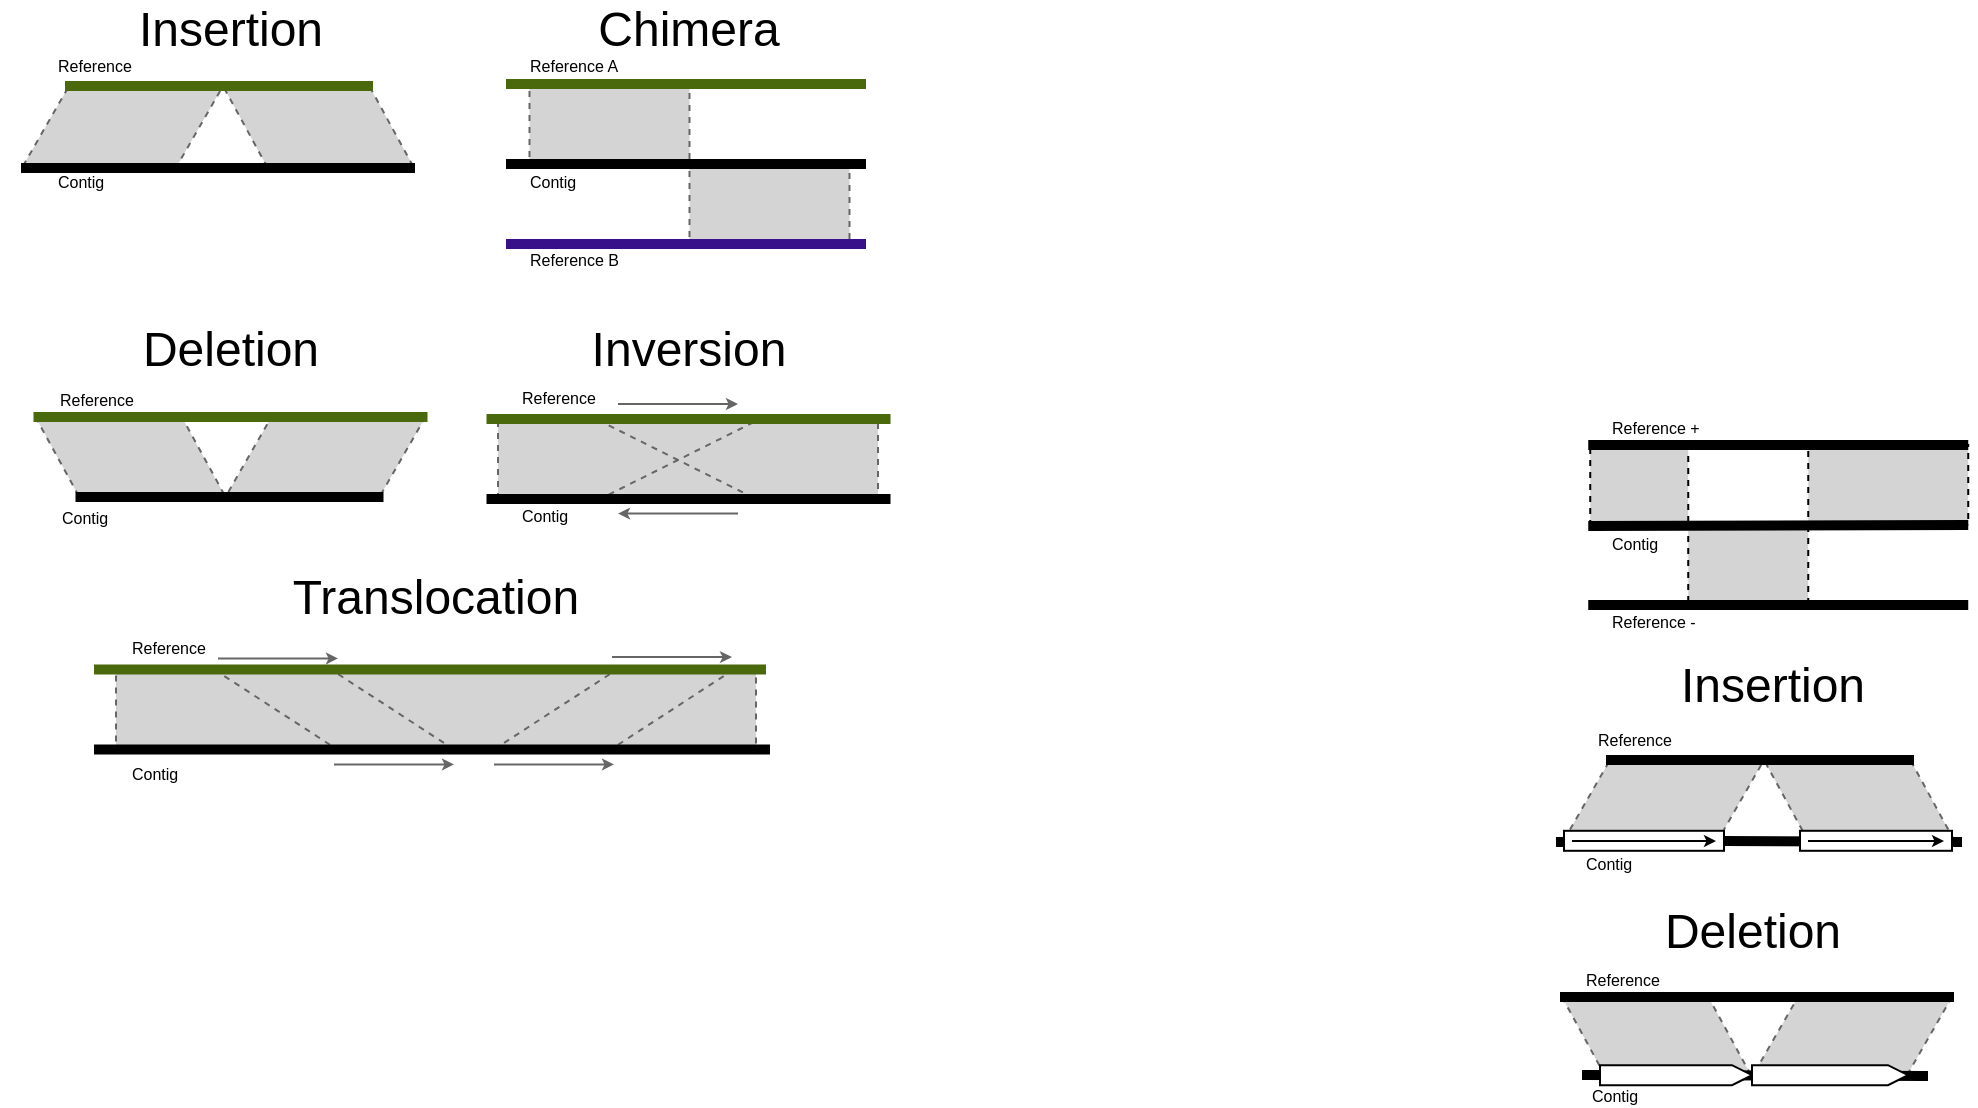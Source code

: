 <mxfile version="14.6.3" type="github">
  <diagram id="he2Oa29YfT0aPHqa_ObK" name="Page-1">
    <mxGraphModel dx="813" dy="437" grid="0" gridSize="10" guides="1" tooltips="1" connect="1" arrows="1" fold="1" page="1" pageScale="1" pageWidth="827" pageHeight="1169" math="0" shadow="0">
      <root>
        <mxCell id="0" />
        <mxCell id="1" parent="0" />
        <mxCell id="wiGD63AvM6oCa6fRVpSF-72" value="" style="rounded=0;whiteSpace=wrap;html=1;dashed=1;fontSize=8;strokeWidth=1;fillColor=#D4D4D4;align=left;strokeColor=#666666;" vertex="1" parent="1">
          <mxGeometry x="125" y="379.71" width="320" height="40" as="geometry" />
        </mxCell>
        <mxCell id="wiGD63AvM6oCa6fRVpSF-71" value="" style="shape=parallelogram;html=1;strokeWidth=1;perimeter=parallelogramPerimeter;whiteSpace=wrap;rounded=0;arcSize=12;size=0.513;direction=west;flipV=1;fontColor=#333333;dashed=1;fillColor=#D4D4D4;strokeColor=#666666;flipH=1;" vertex="1" parent="1">
          <mxGeometry x="314" y="379.71" width="120" height="40" as="geometry" />
        </mxCell>
        <mxCell id="wiGD63AvM6oCa6fRVpSF-70" value="" style="shape=parallelogram;html=1;strokeWidth=1;perimeter=parallelogramPerimeter;whiteSpace=wrap;rounded=0;arcSize=12;size=0.513;direction=west;flipV=1;fontColor=#333333;dashed=1;fillColor=#D4D4D4;strokeColor=#666666;" vertex="1" parent="1">
          <mxGeometry x="174" y="379.71" width="120" height="40" as="geometry" />
        </mxCell>
        <mxCell id="wiGD63AvM6oCa6fRVpSF-25" value="" style="shape=parallelogram;html=1;strokeWidth=1;perimeter=parallelogramPerimeter;whiteSpace=wrap;rounded=0;arcSize=12;size=0.23;direction=west;flipV=1;strokeColor=#666666;fontColor=#333333;dashed=1;fillColor=#D4D4D4;rotation=-180;" vertex="1" parent="1">
          <mxGeometry x="848" y="543.48" width="95" height="40" as="geometry" />
        </mxCell>
        <mxCell id="wiGD63AvM6oCa6fRVpSF-24" value="" style="shape=parallelogram;html=1;strokeWidth=1;perimeter=parallelogramPerimeter;whiteSpace=wrap;rounded=0;arcSize=12;size=0.23;dashed=1;strokeColor=#666666;fontColor=#333333;fillColor=#D4D4D4;rotation=-180;" vertex="1" parent="1">
          <mxGeometry x="943" y="543.48" width="100" height="40" as="geometry" />
        </mxCell>
        <mxCell id="wiGD63AvM6oCa6fRVpSF-46" value="" style="endArrow=none;html=1;strokeWidth=5;endFill=0;startArrow=none;startFill=0;" edge="1" parent="1">
          <mxGeometry width="50" height="50" relative="1" as="geometry">
            <mxPoint x="858" y="582.5" as="sourcePoint" />
            <mxPoint x="1031" y="583" as="targetPoint" />
          </mxGeometry>
        </mxCell>
        <mxCell id="wiGD63AvM6oCa6fRVpSF-18" value="" style="shape=parallelogram;html=1;strokeWidth=1;perimeter=parallelogramPerimeter;whiteSpace=wrap;rounded=0;arcSize=12;size=0.23;direction=west;flipV=1;strokeColor=#666666;fontColor=#333333;dashed=1;fillColor=#D4D4D4;" vertex="1" parent="1">
          <mxGeometry x="949" y="425" width="95" height="40" as="geometry" />
        </mxCell>
        <mxCell id="wiGD63AvM6oCa6fRVpSF-17" value="" style="shape=parallelogram;html=1;strokeWidth=1;perimeter=parallelogramPerimeter;whiteSpace=wrap;rounded=0;arcSize=12;size=0.23;dashed=1;strokeColor=#666666;fontColor=#333333;fillColor=#D4D4D4;" vertex="1" parent="1">
          <mxGeometry x="849" y="425" width="100" height="40" as="geometry" />
        </mxCell>
        <mxCell id="wiGD63AvM6oCa6fRVpSF-45" value="" style="endArrow=none;html=1;strokeWidth=5;endFill=0;startArrow=none;startFill=0;" edge="1" parent="1" source="wiGD63AvM6oCa6fRVpSF-47">
          <mxGeometry width="50" height="50" relative="1" as="geometry">
            <mxPoint x="845" y="466" as="sourcePoint" />
            <mxPoint x="1048" y="466" as="targetPoint" />
          </mxGeometry>
        </mxCell>
        <mxCell id="VFNK4dtrWuoo22k0zwRy-71" value="" style="rounded=0;whiteSpace=wrap;html=1;dashed=1;fontSize=8;strokeWidth=1;fillColor=#D4D4D4;align=left;" parent="1" vertex="1">
          <mxGeometry x="971.12" y="267.52" width="80" height="40" as="geometry" />
        </mxCell>
        <mxCell id="VFNK4dtrWuoo22k0zwRy-52" value="" style="rounded=0;whiteSpace=wrap;html=1;dashed=1;fontSize=8;strokeWidth=1;fillColor=#D4D4D4;align=left;strokeColor=#666666;" parent="1" vertex="1">
          <mxGeometry x="411.75" y="127.48" width="80" height="40" as="geometry" />
        </mxCell>
        <mxCell id="VFNK4dtrWuoo22k0zwRy-51" value="" style="rounded=0;whiteSpace=wrap;html=1;dashed=1;fontSize=8;strokeWidth=1;fillColor=#D4D4D4;align=left;strokeColor=#666666;" parent="1" vertex="1">
          <mxGeometry x="331.75" y="87.48" width="80" height="40" as="geometry" />
        </mxCell>
        <mxCell id="VFNK4dtrWuoo22k0zwRy-14" value="&lt;font style=&quot;font-size: 24px&quot;&gt;Insertion&lt;/font&gt;" style="text;html=1;strokeColor=none;fillColor=none;align=center;verticalAlign=middle;whiteSpace=wrap;rounded=0;" parent="1" vertex="1">
          <mxGeometry x="121" y="50.0" width="122.5" height="20" as="geometry" />
        </mxCell>
        <mxCell id="VFNK4dtrWuoo22k0zwRy-27" value="" style="shape=parallelogram;html=1;strokeWidth=1;perimeter=parallelogramPerimeter;whiteSpace=wrap;rounded=0;arcSize=12;size=0.23;dashed=1;strokeColor=#666666;fontColor=#333333;fillColor=#D4D4D4;" parent="1" vertex="1">
          <mxGeometry x="78.5" y="88" width="100" height="40" as="geometry" />
        </mxCell>
        <mxCell id="VFNK4dtrWuoo22k0zwRy-28" value="" style="shape=parallelogram;html=1;strokeWidth=1;perimeter=parallelogramPerimeter;whiteSpace=wrap;rounded=0;arcSize=12;size=0.23;direction=west;flipV=1;fontColor=#333333;dashed=1;fillColor=#D4D4D4;strokeColor=#666666;" parent="1" vertex="1">
          <mxGeometry x="178.5" y="88" width="95" height="40" as="geometry" />
        </mxCell>
        <mxCell id="VFNK4dtrWuoo22k0zwRy-20" value="" style="endArrow=none;html=1;strokeWidth=5;endFill=0;startArrow=none;startFill=0;targetPerimeterSpacing=1;rounded=1;strokeColor=#4a690c;" parent="1" edge="1">
          <mxGeometry width="50" height="50" relative="1" as="geometry">
            <mxPoint x="99.5" y="88" as="sourcePoint" />
            <mxPoint x="253.5" y="88" as="targetPoint" />
          </mxGeometry>
        </mxCell>
        <mxCell id="VFNK4dtrWuoo22k0zwRy-21" value="" style="endArrow=none;html=1;strokeWidth=5;endFill=0;startArrow=none;startFill=0;" parent="1" edge="1">
          <mxGeometry width="50" height="50" relative="1" as="geometry">
            <mxPoint x="77.5" y="129" as="sourcePoint" />
            <mxPoint x="274.5" y="129" as="targetPoint" />
          </mxGeometry>
        </mxCell>
        <mxCell id="VFNK4dtrWuoo22k0zwRy-33" value="Reference" style="text;html=1;strokeColor=none;fillColor=none;align=left;verticalAlign=middle;whiteSpace=wrap;rounded=0;dashed=1;fontSize=8;" parent="1" vertex="1">
          <mxGeometry x="93.5" y="73" width="47.5" height="10" as="geometry" />
        </mxCell>
        <mxCell id="VFNK4dtrWuoo22k0zwRy-34" value="Contig" style="text;html=1;strokeColor=none;fillColor=none;align=left;verticalAlign=middle;whiteSpace=wrap;rounded=0;dashed=1;fontSize=8;" parent="1" vertex="1">
          <mxGeometry x="93.5" y="131" width="30" height="10" as="geometry" />
        </mxCell>
        <mxCell id="VFNK4dtrWuoo22k0zwRy-35" value="&lt;font style=&quot;font-size: 24px&quot;&gt;Deletion&lt;/font&gt;" style="text;html=1;strokeColor=none;fillColor=none;align=center;verticalAlign=middle;whiteSpace=wrap;rounded=0;" parent="1" vertex="1">
          <mxGeometry x="121" y="210" width="122.5" height="20" as="geometry" />
        </mxCell>
        <mxCell id="VFNK4dtrWuoo22k0zwRy-42" value="" style="group;rotation=-180;align=left;" parent="1" vertex="1" connectable="0">
          <mxGeometry x="67.25" y="240.44" width="230" height="68" as="geometry" />
        </mxCell>
        <mxCell id="VFNK4dtrWuoo22k0zwRy-36" value="" style="shape=parallelogram;html=1;strokeWidth=1;perimeter=parallelogramPerimeter;whiteSpace=wrap;rounded=0;arcSize=12;size=0.23;dashed=1;strokeColor=#666666;fontColor=#333333;fillColor=#D4D4D4;rotation=-180;" parent="VFNK4dtrWuoo22k0zwRy-42" vertex="1">
          <mxGeometry x="112.5" y="13" width="100" height="40" as="geometry" />
        </mxCell>
        <mxCell id="VFNK4dtrWuoo22k0zwRy-37" value="" style="shape=parallelogram;html=1;strokeWidth=1;perimeter=parallelogramPerimeter;whiteSpace=wrap;rounded=0;arcSize=12;size=0.23;direction=west;flipV=1;strokeColor=#666666;fontColor=#333333;dashed=1;fillColor=#D4D4D4;rotation=-180;" parent="VFNK4dtrWuoo22k0zwRy-42" vertex="1">
          <mxGeometry x="17.5" y="13" width="95" height="40" as="geometry" />
        </mxCell>
        <mxCell id="VFNK4dtrWuoo22k0zwRy-45" value="" style="endArrow=none;html=1;strokeWidth=5;endFill=0;startArrow=none;startFill=0;strokeColor=#4A690C;" parent="VFNK4dtrWuoo22k0zwRy-42" edge="1">
          <mxGeometry width="50" height="50" relative="1" as="geometry">
            <mxPoint x="16.5" y="13" as="sourcePoint" />
            <mxPoint x="213.5" y="13" as="targetPoint" />
          </mxGeometry>
        </mxCell>
        <mxCell id="VFNK4dtrWuoo22k0zwRy-46" value="Reference" style="text;html=1;strokeColor=none;fillColor=none;align=left;verticalAlign=middle;whiteSpace=wrap;rounded=0;dashed=1;fontSize=8;" parent="VFNK4dtrWuoo22k0zwRy-42" vertex="1">
          <mxGeometry x="27.5" y="-1.776e-15" width="40" height="10" as="geometry" />
        </mxCell>
        <mxCell id="VFNK4dtrWuoo22k0zwRy-47" value="" style="endArrow=none;html=1;strokeWidth=5;endFill=0;startArrow=none;startFill=0;" parent="VFNK4dtrWuoo22k0zwRy-42" edge="1">
          <mxGeometry width="50" height="50" relative="1" as="geometry">
            <mxPoint x="37.5" y="53.0" as="sourcePoint" />
            <mxPoint x="191.5" y="53" as="targetPoint" />
          </mxGeometry>
        </mxCell>
        <mxCell id="VFNK4dtrWuoo22k0zwRy-48" value="Contig" style="text;html=1;strokeColor=none;fillColor=none;align=left;verticalAlign=middle;whiteSpace=wrap;rounded=0;dashed=1;fontSize=8;" parent="VFNK4dtrWuoo22k0zwRy-42" vertex="1">
          <mxGeometry x="28.5" y="58.96" width="33.75" height="10" as="geometry" />
        </mxCell>
        <mxCell id="VFNK4dtrWuoo22k0zwRy-49" value="&lt;font style=&quot;font-size: 24px&quot;&gt;Chimera&lt;/font&gt;" style="text;html=1;strokeColor=none;fillColor=none;align=center;verticalAlign=middle;whiteSpace=wrap;rounded=0;" parent="1" vertex="1">
          <mxGeometry x="350" y="50" width="122.5" height="20" as="geometry" />
        </mxCell>
        <mxCell id="VFNK4dtrWuoo22k0zwRy-50" value="" style="endArrow=none;html=1;strokeWidth=5;endFill=0;startArrow=none;startFill=0;" parent="1" edge="1">
          <mxGeometry width="50" height="50" relative="1" as="geometry">
            <mxPoint x="320" y="127" as="sourcePoint" />
            <mxPoint x="500" y="127" as="targetPoint" />
          </mxGeometry>
        </mxCell>
        <mxCell id="VFNK4dtrWuoo22k0zwRy-53" value="" style="endArrow=none;html=1;strokeWidth=5;endFill=0;startArrow=none;startFill=0;targetPerimeterSpacing=1;rounded=1;strokeColor=#4A690C;" parent="1" edge="1">
          <mxGeometry width="50" height="50" relative="1" as="geometry">
            <mxPoint x="320" y="87" as="sourcePoint" />
            <mxPoint x="500" y="87" as="targetPoint" />
          </mxGeometry>
        </mxCell>
        <mxCell id="VFNK4dtrWuoo22k0zwRy-54" value="" style="endArrow=none;html=1;strokeWidth=5;endFill=0;startArrow=none;startFill=0;targetPerimeterSpacing=1;rounded=1;strokeColor=#38108A;" parent="1" edge="1">
          <mxGeometry width="50" height="50" relative="1" as="geometry">
            <mxPoint x="320" y="167" as="sourcePoint" />
            <mxPoint x="500" y="167" as="targetPoint" />
          </mxGeometry>
        </mxCell>
        <mxCell id="VFNK4dtrWuoo22k0zwRy-55" value="&lt;font style=&quot;font-size: 24px&quot;&gt;Inversion&lt;/font&gt;" style="text;html=1;strokeColor=none;fillColor=none;align=center;verticalAlign=middle;whiteSpace=wrap;rounded=0;" parent="1" vertex="1">
          <mxGeometry x="350" y="210" width="122.5" height="20" as="geometry" />
        </mxCell>
        <mxCell id="VFNK4dtrWuoo22k0zwRy-59" value="" style="rounded=0;whiteSpace=wrap;html=1;dashed=1;fontSize=8;strokeWidth=1;fillColor=#D4D4D4;align=left;strokeColor=#666666;" parent="1" vertex="1">
          <mxGeometry x="316" y="254.48" width="190" height="40" as="geometry" />
        </mxCell>
        <mxCell id="VFNK4dtrWuoo22k0zwRy-66" value="" style="rounded=0;whiteSpace=wrap;html=1;dashed=1;fontSize=8;strokeWidth=1;fillColor=#D4D4D4;align=left;" parent="1" vertex="1">
          <mxGeometry x="911.12" y="308" width="60" height="40" as="geometry" />
        </mxCell>
        <mxCell id="VFNK4dtrWuoo22k0zwRy-67" value="" style="rounded=0;whiteSpace=wrap;html=1;dashed=1;fontSize=8;strokeWidth=1;fillColor=#D4D4D4;align=left;" parent="1" vertex="1">
          <mxGeometry x="862.12" y="268" width="49" height="40" as="geometry" />
        </mxCell>
        <mxCell id="VFNK4dtrWuoo22k0zwRy-68" value="" style="endArrow=none;html=1;strokeWidth=5;endFill=0;startArrow=none;startFill=0;" parent="1" edge="1">
          <mxGeometry width="50" height="50" relative="1" as="geometry">
            <mxPoint x="861.12" y="308.0" as="sourcePoint" />
            <mxPoint x="1051.12" y="307.52" as="targetPoint" />
          </mxGeometry>
        </mxCell>
        <mxCell id="VFNK4dtrWuoo22k0zwRy-69" value="" style="endArrow=none;html=1;strokeWidth=5;endFill=0;startArrow=none;startFill=0;targetPerimeterSpacing=1;rounded=1;" parent="1" edge="1">
          <mxGeometry width="50" height="50" relative="1" as="geometry">
            <mxPoint x="861.12" y="267.52" as="sourcePoint" />
            <mxPoint x="1051.12" y="267.52" as="targetPoint" />
          </mxGeometry>
        </mxCell>
        <mxCell id="VFNK4dtrWuoo22k0zwRy-70" value="" style="endArrow=none;html=1;strokeWidth=5;endFill=0;startArrow=none;startFill=0;targetPerimeterSpacing=1;rounded=1;" parent="1" edge="1">
          <mxGeometry width="50" height="50" relative="1" as="geometry">
            <mxPoint x="861.12" y="347.52" as="sourcePoint" />
            <mxPoint x="1051.12" y="347.52" as="targetPoint" />
          </mxGeometry>
        </mxCell>
        <mxCell id="wiGD63AvM6oCa6fRVpSF-1" value="Contig" style="text;html=1;strokeColor=none;fillColor=none;align=left;verticalAlign=middle;whiteSpace=wrap;rounded=0;dashed=1;fontSize=8;" vertex="1" parent="1">
          <mxGeometry x="330" y="131" width="33.75" height="10" as="geometry" />
        </mxCell>
        <mxCell id="wiGD63AvM6oCa6fRVpSF-2" value="Reference A" style="text;html=1;strokeColor=none;fillColor=none;align=left;verticalAlign=middle;whiteSpace=wrap;rounded=0;dashed=1;fontSize=8;" vertex="1" parent="1">
          <mxGeometry x="330" y="73" width="57.5" height="10" as="geometry" />
        </mxCell>
        <mxCell id="wiGD63AvM6oCa6fRVpSF-3" value="Reference B" style="text;html=1;strokeColor=none;fillColor=none;align=left;verticalAlign=middle;whiteSpace=wrap;rounded=0;dashed=1;fontSize=8;" vertex="1" parent="1">
          <mxGeometry x="330" y="170.0" width="57.5" height="10" as="geometry" />
        </mxCell>
        <mxCell id="wiGD63AvM6oCa6fRVpSF-4" value="Reference +" style="text;html=1;strokeColor=none;fillColor=none;align=left;verticalAlign=middle;whiteSpace=wrap;rounded=0;dashed=1;fontSize=8;" vertex="1" parent="1">
          <mxGeometry x="871.12" y="254.48" width="57.5" height="10" as="geometry" />
        </mxCell>
        <mxCell id="wiGD63AvM6oCa6fRVpSF-5" value="Reference -" style="text;html=1;strokeColor=none;fillColor=none;align=left;verticalAlign=middle;whiteSpace=wrap;rounded=0;dashed=1;fontSize=8;" vertex="1" parent="1">
          <mxGeometry x="871.12" y="350.52" width="57.5" height="10" as="geometry" />
        </mxCell>
        <mxCell id="wiGD63AvM6oCa6fRVpSF-6" value="Contig" style="text;html=1;strokeColor=none;fillColor=none;align=left;verticalAlign=middle;whiteSpace=wrap;rounded=0;dashed=1;fontSize=8;" vertex="1" parent="1">
          <mxGeometry x="871.12" y="311.52" width="33.75" height="10" as="geometry" />
        </mxCell>
        <mxCell id="wiGD63AvM6oCa6fRVpSF-7" value="Reference" style="text;html=1;strokeColor=none;fillColor=none;align=left;verticalAlign=middle;whiteSpace=wrap;rounded=0;dashed=1;fontSize=8;" vertex="1" parent="1">
          <mxGeometry x="326" y="239" width="40" height="10" as="geometry" />
        </mxCell>
        <mxCell id="wiGD63AvM6oCa6fRVpSF-13" value="" style="endArrow=none;html=1;strokeWidth=5;endFill=0;startArrow=none;startFill=0;" edge="1" parent="1">
          <mxGeometry width="50" height="50" relative="1" as="geometry">
            <mxPoint x="366" y="294.8" as="sourcePoint" />
            <mxPoint x="366" y="294.8" as="targetPoint" />
          </mxGeometry>
        </mxCell>
        <mxCell id="wiGD63AvM6oCa6fRVpSF-15" value="Contig" style="text;html=1;strokeColor=none;fillColor=none;align=left;verticalAlign=middle;whiteSpace=wrap;rounded=0;dashed=1;fontSize=8;" vertex="1" parent="1">
          <mxGeometry x="326" y="298" width="33.75" height="10" as="geometry" />
        </mxCell>
        <mxCell id="wiGD63AvM6oCa6fRVpSF-16" value="&lt;font style=&quot;font-size: 24px&quot;&gt;Insertion&lt;/font&gt;" style="text;html=1;strokeColor=none;fillColor=none;align=center;verticalAlign=middle;whiteSpace=wrap;rounded=0;" vertex="1" parent="1">
          <mxGeometry x="891.75" y="378" width="122.5" height="20" as="geometry" />
        </mxCell>
        <mxCell id="wiGD63AvM6oCa6fRVpSF-19" value="" style="endArrow=none;html=1;strokeWidth=5;endFill=0;startArrow=none;startFill=0;targetPerimeterSpacing=1;rounded=1;" edge="1" parent="1">
          <mxGeometry width="50" height="50" relative="1" as="geometry">
            <mxPoint x="870" y="425" as="sourcePoint" />
            <mxPoint x="1024" y="425" as="targetPoint" />
          </mxGeometry>
        </mxCell>
        <mxCell id="wiGD63AvM6oCa6fRVpSF-21" value="Reference" style="text;html=1;strokeColor=none;fillColor=none;align=left;verticalAlign=middle;whiteSpace=wrap;rounded=0;dashed=1;fontSize=8;" vertex="1" parent="1">
          <mxGeometry x="864" y="410" width="47.5" height="10" as="geometry" />
        </mxCell>
        <mxCell id="wiGD63AvM6oCa6fRVpSF-22" value="Contig" style="text;html=1;strokeColor=none;fillColor=none;align=left;verticalAlign=middle;whiteSpace=wrap;rounded=0;dashed=1;fontSize=8;" vertex="1" parent="1">
          <mxGeometry x="858" y="472" width="30" height="10" as="geometry" />
        </mxCell>
        <mxCell id="wiGD63AvM6oCa6fRVpSF-23" value="&lt;font style=&quot;font-size: 24px&quot;&gt;Deletion&lt;/font&gt;" style="text;html=1;strokeColor=none;fillColor=none;align=center;verticalAlign=middle;whiteSpace=wrap;rounded=0;" vertex="1" parent="1">
          <mxGeometry x="881.75" y="500.96" width="122.5" height="20" as="geometry" />
        </mxCell>
        <mxCell id="wiGD63AvM6oCa6fRVpSF-26" value="" style="endArrow=none;html=1;strokeWidth=5;endFill=0;startArrow=none;startFill=0;" edge="1" parent="1">
          <mxGeometry width="50" height="50" relative="1" as="geometry">
            <mxPoint x="847" y="543.48" as="sourcePoint" />
            <mxPoint x="1044" y="543.48" as="targetPoint" />
          </mxGeometry>
        </mxCell>
        <mxCell id="wiGD63AvM6oCa6fRVpSF-27" value="Reference" style="text;html=1;strokeColor=none;fillColor=none;align=left;verticalAlign=middle;whiteSpace=wrap;rounded=0;dashed=1;fontSize=8;" vertex="1" parent="1">
          <mxGeometry x="858" y="530.48" width="40" height="10" as="geometry" />
        </mxCell>
        <mxCell id="wiGD63AvM6oCa6fRVpSF-29" value="Contig" style="text;html=1;strokeColor=none;fillColor=none;align=left;verticalAlign=middle;whiteSpace=wrap;rounded=0;dashed=1;fontSize=8;" vertex="1" parent="1">
          <mxGeometry x="861.12" y="587.6" width="33.75" height="10" as="geometry" />
        </mxCell>
        <mxCell id="wiGD63AvM6oCa6fRVpSF-41" value="" style="html=1;shadow=0;dashed=0;align=center;verticalAlign=middle;shape=mxgraph.arrows2.arrow;dy=0;dx=10;notch=0;" vertex="1" parent="1">
          <mxGeometry x="867" y="577.6" width="76" height="10" as="geometry" />
        </mxCell>
        <mxCell id="wiGD63AvM6oCa6fRVpSF-43" value="" style="html=1;shadow=0;dashed=0;align=center;verticalAlign=middle;shape=mxgraph.arrows2.arrow;dy=0;dx=10;notch=0;" vertex="1" parent="1">
          <mxGeometry x="943" y="577.6" width="78" height="10" as="geometry" />
        </mxCell>
        <mxCell id="wiGD63AvM6oCa6fRVpSF-44" value="" style="endArrow=none;html=1;strokeWidth=5;endFill=0;startArrow=none;startFill=0;" edge="1" parent="1" source="wiGD63AvM6oCa6fRVpSF-41" target="wiGD63AvM6oCa6fRVpSF-43">
          <mxGeometry width="50" height="50" relative="1" as="geometry">
            <mxPoint x="943" y="582.721" as="sourcePoint" />
            <mxPoint x="1031" y="583" as="targetPoint" />
          </mxGeometry>
        </mxCell>
        <mxCell id="wiGD63AvM6oCa6fRVpSF-47" value="" style="rounded=0;whiteSpace=wrap;html=1;" vertex="1" parent="1">
          <mxGeometry x="849" y="460.4" width="80" height="10" as="geometry" />
        </mxCell>
        <mxCell id="wiGD63AvM6oCa6fRVpSF-48" value="" style="endArrow=none;html=1;strokeWidth=5;endFill=0;startArrow=none;startFill=0;" edge="1" parent="1" target="wiGD63AvM6oCa6fRVpSF-47">
          <mxGeometry width="50" height="50" relative="1" as="geometry">
            <mxPoint x="845" y="466" as="sourcePoint" />
            <mxPoint x="1048" y="466" as="targetPoint" />
          </mxGeometry>
        </mxCell>
        <mxCell id="wiGD63AvM6oCa6fRVpSF-51" value="" style="endArrow=classic;html=1;entryX=0.9;entryY=0.46;entryDx=0;entryDy=0;entryPerimeter=0;endFill=1;endSize=3;" edge="1" parent="1">
          <mxGeometry width="50" height="50" relative="1" as="geometry">
            <mxPoint x="853" y="465.5" as="sourcePoint" />
            <mxPoint x="925" y="465.5" as="targetPoint" />
          </mxGeometry>
        </mxCell>
        <mxCell id="wiGD63AvM6oCa6fRVpSF-52" value="" style="rounded=0;whiteSpace=wrap;html=1;" vertex="1" parent="1">
          <mxGeometry x="967" y="460.4" width="76" height="10" as="geometry" />
        </mxCell>
        <mxCell id="wiGD63AvM6oCa6fRVpSF-53" value="" style="endArrow=classic;html=1;entryX=0.9;entryY=0.46;entryDx=0;entryDy=0;entryPerimeter=0;endFill=1;endSize=3;" edge="1" parent="1">
          <mxGeometry width="50" height="50" relative="1" as="geometry">
            <mxPoint x="971" y="465.5" as="sourcePoint" />
            <mxPoint x="1039" y="465.5" as="targetPoint" />
          </mxGeometry>
        </mxCell>
        <mxCell id="wiGD63AvM6oCa6fRVpSF-55" value="" style="endArrow=none;dashed=1;html=1;endSize=3;strokeColor=#666666;" edge="1" parent="1">
          <mxGeometry width="50" height="50" relative="1" as="geometry">
            <mxPoint x="366" y="295" as="sourcePoint" />
            <mxPoint x="446" y="255" as="targetPoint" />
          </mxGeometry>
        </mxCell>
        <mxCell id="wiGD63AvM6oCa6fRVpSF-56" value="" style="endArrow=none;dashed=1;html=1;endSize=3;strokeColor=#666666;" edge="1" parent="1">
          <mxGeometry width="50" height="50" relative="1" as="geometry">
            <mxPoint x="366" y="255" as="sourcePoint" />
            <mxPoint x="446" y="295" as="targetPoint" />
          </mxGeometry>
        </mxCell>
        <mxCell id="wiGD63AvM6oCa6fRVpSF-54" value="" style="endArrow=none;html=1;strokeWidth=5;endFill=0;startArrow=none;startFill=0;" edge="1" parent="1">
          <mxGeometry width="50" height="50" relative="1" as="geometry">
            <mxPoint x="310.25" y="294.48" as="sourcePoint" />
            <mxPoint x="512.25" y="294.48" as="targetPoint" />
          </mxGeometry>
        </mxCell>
        <mxCell id="VFNK4dtrWuoo22k0zwRy-58" value="" style="endArrow=none;html=1;strokeWidth=5;endFill=0;startArrow=none;startFill=0;strokeColor=#4A690C;" parent="1" edge="1">
          <mxGeometry width="50" height="50" relative="1" as="geometry">
            <mxPoint x="310.25" y="254.48" as="sourcePoint" />
            <mxPoint x="512.25" y="254.48" as="targetPoint" />
          </mxGeometry>
        </mxCell>
        <mxCell id="wiGD63AvM6oCa6fRVpSF-57" value="" style="endArrow=classic;html=1;endSize=3;strokeColor=#666666;" edge="1" parent="1">
          <mxGeometry width="50" height="50" relative="1" as="geometry">
            <mxPoint x="376" y="247" as="sourcePoint" />
            <mxPoint x="436" y="247" as="targetPoint" />
          </mxGeometry>
        </mxCell>
        <mxCell id="wiGD63AvM6oCa6fRVpSF-58" value="" style="endArrow=classic;html=1;endSize=3;strokeColor=#666666;" edge="1" parent="1">
          <mxGeometry width="50" height="50" relative="1" as="geometry">
            <mxPoint x="436" y="301.81" as="sourcePoint" />
            <mxPoint x="376" y="301.81" as="targetPoint" />
          </mxGeometry>
        </mxCell>
        <mxCell id="wiGD63AvM6oCa6fRVpSF-59" value="&lt;font style=&quot;font-size: 24px&quot;&gt;Translocation&lt;/font&gt;" style="text;html=1;strokeColor=none;fillColor=none;align=center;verticalAlign=middle;whiteSpace=wrap;rounded=0;" vertex="1" parent="1">
          <mxGeometry x="205" y="334" width="160" height="20" as="geometry" />
        </mxCell>
        <mxCell id="wiGD63AvM6oCa6fRVpSF-61" value="Reference" style="text;html=1;strokeColor=none;fillColor=none;align=left;verticalAlign=middle;whiteSpace=wrap;rounded=0;dashed=1;fontSize=8;" vertex="1" parent="1">
          <mxGeometry x="130.75" y="364.23" width="40" height="10" as="geometry" />
        </mxCell>
        <mxCell id="wiGD63AvM6oCa6fRVpSF-62" value="" style="endArrow=none;html=1;strokeWidth=5;endFill=0;startArrow=none;startFill=0;" edge="1" parent="1">
          <mxGeometry width="50" height="50" relative="1" as="geometry">
            <mxPoint x="170.75" y="420.03" as="sourcePoint" />
            <mxPoint x="170.75" y="420.03" as="targetPoint" />
          </mxGeometry>
        </mxCell>
        <mxCell id="wiGD63AvM6oCa6fRVpSF-63" value="Contig" style="text;html=1;strokeColor=none;fillColor=none;align=left;verticalAlign=middle;whiteSpace=wrap;rounded=0;dashed=1;fontSize=8;" vertex="1" parent="1">
          <mxGeometry x="130.75" y="427.23" width="33.75" height="10" as="geometry" />
        </mxCell>
        <mxCell id="wiGD63AvM6oCa6fRVpSF-66" value="" style="endArrow=none;html=1;strokeWidth=5;endFill=0;startArrow=none;startFill=0;" edge="1" parent="1">
          <mxGeometry width="50" height="50" relative="1" as="geometry">
            <mxPoint x="114" y="419.71" as="sourcePoint" />
            <mxPoint x="452" y="419.73" as="targetPoint" />
          </mxGeometry>
        </mxCell>
        <mxCell id="wiGD63AvM6oCa6fRVpSF-67" value="" style="endArrow=none;html=1;strokeWidth=5;endFill=0;startArrow=none;startFill=0;strokeColor=#4A690C;" edge="1" parent="1">
          <mxGeometry width="50" height="50" relative="1" as="geometry">
            <mxPoint x="114" y="379.71" as="sourcePoint" />
            <mxPoint x="450" y="379.73" as="targetPoint" />
          </mxGeometry>
        </mxCell>
        <mxCell id="wiGD63AvM6oCa6fRVpSF-73" value="" style="endArrow=classic;html=1;endSize=3;strokeColor=#666666;" edge="1" parent="1">
          <mxGeometry width="50" height="50" relative="1" as="geometry">
            <mxPoint x="176" y="374.23" as="sourcePoint" />
            <mxPoint x="236" y="374.23" as="targetPoint" />
          </mxGeometry>
        </mxCell>
        <mxCell id="wiGD63AvM6oCa6fRVpSF-74" value="" style="endArrow=classic;html=1;endSize=3;strokeColor=#666666;" edge="1" parent="1">
          <mxGeometry width="50" height="50" relative="1" as="geometry">
            <mxPoint x="234" y="427.23" as="sourcePoint" />
            <mxPoint x="294" y="427.23" as="targetPoint" />
          </mxGeometry>
        </mxCell>
        <mxCell id="wiGD63AvM6oCa6fRVpSF-75" value="" style="endArrow=classic;html=1;endSize=3;strokeColor=#666666;" edge="1" parent="1">
          <mxGeometry width="50" height="50" relative="1" as="geometry">
            <mxPoint x="314" y="427.23" as="sourcePoint" />
            <mxPoint x="374" y="427.23" as="targetPoint" />
          </mxGeometry>
        </mxCell>
        <mxCell id="wiGD63AvM6oCa6fRVpSF-77" value="" style="endArrow=classic;html=1;endSize=3;strokeColor=#666666;" edge="1" parent="1">
          <mxGeometry width="50" height="50" relative="1" as="geometry">
            <mxPoint x="373" y="373.56" as="sourcePoint" />
            <mxPoint x="433" y="373.56" as="targetPoint" />
          </mxGeometry>
        </mxCell>
      </root>
    </mxGraphModel>
  </diagram>
</mxfile>

